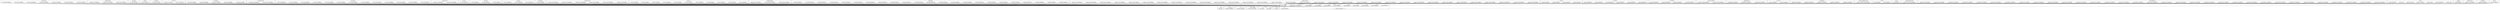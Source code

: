 digraph {
graph [overlap=false]
subgraph cluster_URI__punycode {
	label="URI::_punycode";
	"URI::_punycode::BEGIN@15";
	"URI::_punycode::BEGIN@16";
	"URI::_punycode::BEGIN@20";
	"URI::_punycode::BEGIN@18";
	"URI::_punycode::BEGIN@14";
	"URI::_punycode::BEGIN@17";
	"URI::_punycode::BEGIN@19";
}
subgraph cluster_Template_Context {
	label="Template::Context";
	"Template::Context::BEGIN@34";
	"Template::Context::BEGIN@35";
	"Template::Context::BEGIN@33";
}
subgraph cluster_Tree_Simple {
	label="Tree::Simple";
	"Tree::Simple::BEGIN@29";
}
subgraph cluster_YAML_XS {
	label="YAML::XS";
	"YAML::XS::BEGIN@101";
}
subgraph cluster_DBD_SQLite {
	label="DBD::SQLite";
	"DBD::SQLite::BEGIN@30";
}
subgraph cluster_constant {
	label="constant";
	"constant::import";
	"constant::BEGIN@4";
	"constant::BEGIN@3";
	"constant::BEGIN@25";
	"constant::BEGIN@114";
	"constant::BEGIN@29";
	"constant::BEGIN@52";
	"constant::CORE:regcomp";
	"constant::CORE:qr";
	"constant::BEGIN@2";
	"constant::__ANON__[constant.pm:142]";
	"constant::BEGIN@6";
	"constant::CORE:match";
}
subgraph cluster_IPC_Run_IO {
	label="IPC::Run::IO";
	"IPC::Run::IO::BEGIN@74";
	"IPC::Run::IO::_new_internal";
}
subgraph cluster_PPI_Document {
	label="PPI::Document";
	"PPI::Document::BEGIN@95";
	"PPI::Document::BEGIN@93";
	"PPI::Document::BEGIN@96";
	"PPI::Document::BEGIN@92";
	"PPI::Document::BEGIN@94";
}
subgraph cluster_utf8 {
	label="utf8";
	"utf8::is_utf8";
}
subgraph cluster_Tree_Simple_Visitor {
	label="Tree::Simple::Visitor";
	"Tree::Simple::Visitor::BEGIN@13";
	"Tree::Simple::Visitor::BEGIN@14";
}
subgraph cluster_Time_Seconds {
	label="Time::Seconds";
	"Time::Seconds::BEGIN@33";
	"Time::Seconds::BEGIN@23";
	"Time::Seconds::BEGIN@30";
	"Time::Seconds::BEGIN@28";
	"Time::Seconds::BEGIN@27";
	"Time::Seconds::BEGIN@32";
	"Time::Seconds::BEGIN@25";
	"Time::Seconds::BEGIN@37";
	"Time::Seconds::BEGIN@29";
	"Time::Seconds::BEGIN@31";
	"Time::Seconds::BEGIN@36";
	"Time::Seconds::BEGIN@24";
	"Time::Seconds::BEGIN@26";
}
subgraph cluster_namespace_clean {
	label="namespace::clean";
	"namespace::clean::BEGIN@168";
	"namespace::clean::BEGIN@169";
}
subgraph cluster_PPI_Lexer {
	label="PPI::Lexer";
	"PPI::Lexer::BEGIN@100";
}
subgraph cluster_File_Which {
	label="File::Which";
	"File::Which::BEGIN@18";
	"File::Which::BEGIN@16";
	"File::Which::BEGIN@17";
}
subgraph cluster_Time_Local {
	label="Time::Local";
	"Time::Local::BEGIN@28";
	"Time::Local::BEGIN@29";
	"Time::Local::BEGIN@27";
}
subgraph cluster_Encode_Alias {
	label="Encode::Alias";
	"Encode::Alias::BEGIN@6";
}
subgraph cluster_Template_Provider {
	label="Template::Provider";
	"Template::Provider::BEGIN@50";
	"Template::Provider::BEGIN@53";
	"Template::Provider::BEGIN@54";
	"Template::Provider::BEGIN@52";
	"Template::Provider::BEGIN@55";
	"Template::Provider::BEGIN@51";
}
subgraph cluster_Time_Piece {
	label="Time::Piece";
	"Time::Piece::BEGIN@35";
	"Time::Piece::BEGIN@40";
	"Time::Piece::BEGIN@41";
	"Time::Piece::BEGIN@43";
	"Time::Piece::BEGIN@38";
	"Time::Piece::BEGIN@42";
	"Time::Piece::BEGIN@39";
	"Time::Piece::BEGIN@44";
	"Time::Piece::BEGIN@37";
	"Time::Piece::BEGIN@34";
	"Time::Piece::BEGIN@36";
}
subgraph cluster_warnings_register {
	label="warnings::register";
	"warnings::register::import";
}
subgraph cluster_Internals {
	label="Internals";
	"Internals::SvREADONLY";
}
subgraph cluster_Template_Exception {
	label="Template::Exception";
	"Template::Exception::BEGIN@26";
	"Template::Exception::BEGIN@25";
	"Template::Exception::BEGIN@24";
}
subgraph cluster_XML_LibXML {
	label="XML::LibXML";
	"XML::LibXML::BEGIN@178";
	"XML::LibXML::BEGIN@21";
	"XML::LibXML::BEGIN@168";
	"XML::LibXML::BEGIN@170";
	"XML::LibXML::BEGIN@166";
	"XML::LibXML::BEGIN@22";
	"XML::LibXML::BEGIN@161";
	"XML::LibXML::BEGIN@179";
	"XML::LibXML::BEGIN@169";
	"XML::LibXML::BEGIN@235";
	"XML::LibXML::BEGIN@164";
	"XML::LibXML::BEGIN@173";
	"XML::LibXML::BEGIN@165";
	"XML::LibXML::BEGIN@177";
	"XML::LibXML::BEGIN@176";
	"XML::LibXML::BEGIN@160";
	"XML::LibXML::BEGIN@162";
	"XML::LibXML::BEGIN@174";
	"XML::LibXML::BEGIN@163";
	"XML::LibXML::BEGIN@171";
	"XML::LibXML::BEGIN@175";
	"XML::LibXML::BEGIN@167";
	"XML::LibXML::BEGIN@172";
}
subgraph cluster_File_stat {
	label="File::stat";
	"File::stat::BEGIN@143";
}
subgraph cluster_mro {
	label="mro";
	"mro::method_changed_in";
}
subgraph cluster_Template_Constants {
	label="Template::Constants";
	"Template::Constants::BEGIN@66";
	"Template::Constants::BEGIN@50";
	"Template::Constants::BEGIN@79";
	"Template::Constants::BEGIN@58";
	"Template::Constants::BEGIN@67";
	"Template::Constants::BEGIN@44";
	"Template::Constants::BEGIN@60";
	"Template::Constants::BEGIN@52";
	"Template::Constants::BEGIN@72";
	"Template::Constants::BEGIN@45";
	"Template::Constants::BEGIN@54";
	"Template::Constants::BEGIN@49";
	"Template::Constants::BEGIN@48";
	"Template::Constants::BEGIN@41";
	"Template::Constants::BEGIN@65";
	"Template::Constants::BEGIN@76";
	"Template::Constants::BEGIN@71";
	"Template::Constants::BEGIN@70";
	"Template::Constants::BEGIN@64";
	"Template::Constants::BEGIN@57";
	"Template::Constants::BEGIN@59";
	"Template::Constants::BEGIN@40";
	"Template::Constants::BEGIN@80";
	"Template::Constants::BEGIN@69";
	"Template::Constants::BEGIN@61";
	"Template::Constants::BEGIN@75";
	"Template::Constants::BEGIN@43";
	"Template::Constants::BEGIN@68";
	"Template::Constants::BEGIN@73";
	"Template::Constants::BEGIN@42";
	"Template::Constants::BEGIN@53";
	"Template::Constants::BEGIN@51";
	"Template::Constants::BEGIN@74";
}
subgraph cluster_JSON_Any {
	label="JSON::Any";
	"JSON::Any::BEGIN@23";
	"JSON::Any::BEGIN@22";
	"JSON::Any::BEGIN@25";
	"JSON::Any::BEGIN@24";
}
subgraph cluster_File_Temp {
	label="File::Temp";
	"File::Temp::BEGIN@230";
	"File::Temp::BEGIN@229";
	"File::Temp::BEGIN@217";
	"File::Temp::BEGIN@220";
	"File::Temp::BEGIN@224";
	"File::Temp::BEGIN@228";
}
subgraph cluster_Devel_Declare {
	label="Devel::Declare";
	"Devel::Declare::BEGIN@11";
	"Devel::Declare::BEGIN@10";
	"Devel::Declare::BEGIN@9";
	"Devel::Declare::BEGIN@12";
}
subgraph cluster_Data_Visitor_Callback {
	label="Data::Visitor::Callback";
	"Data::Visitor::Callback::BEGIN@21";
	"Data::Visitor::Callback::BEGIN@20";
}
subgraph cluster_JSON_Backend_XS {
	label="JSON::Backend::XS";
	"JSON::Backend::XS::BEGIN@18";
	"JSON::Backend::XS::BEGIN@11";
	"JSON::Backend::XS::BEGIN@9";
}
subgraph cluster_Data_Visitor {
	label="Data::Visitor";
	"Data::Visitor::BEGIN@25";
	"Data::Visitor::BEGIN@23";
}
subgraph cluster_KiokuDB_Entry {
	label="KiokuDB::Entry";
	"KiokuDB::Entry::BEGIN@199";
	"KiokuDB::Entry::BEGIN@202";
	"KiokuDB::Entry::BEGIN@198";
	"KiokuDB::Entry::BEGIN@201";
	"KiokuDB::Entry::BEGIN@196";
}
subgraph cluster_Hash_Util_FieldHash_Compat {
	label="Hash::Util::FieldHash::Compat";
	"Hash::Util::FieldHash::Compat::BEGIN@8";
}
subgraph cluster_PPI_Util {
	label="PPI::Util";
	"PPI::Util::BEGIN@22";
	"PPI::Util::BEGIN@18";
}
subgraph cluster_Encode {
	label="Encode";
	"Encode::BEGIN@8";
}
subgraph cluster_Class_MOP_Method_Meta {
	label="Class::MOP::Method::Meta";
	"Class::MOP::Method::Meta::BEGIN@16";
}
subgraph cluster_XML_LibXML_Error {
	label="XML::LibXML::Error";
	"XML::LibXML::Error::BEGIN@45";
	"XML::LibXML::Error::BEGIN@56";
	"XML::LibXML::Error::BEGIN@63";
	"XML::LibXML::Error::BEGIN@57";
	"XML::LibXML::Error::BEGIN@40";
	"XML::LibXML::Error::BEGIN@49";
	"XML::LibXML::Error::BEGIN@42";
	"XML::LibXML::Error::BEGIN@41";
	"XML::LibXML::Error::BEGIN@53";
	"XML::LibXML::Error::BEGIN@36";
	"XML::LibXML::Error::BEGIN@34";
	"XML::LibXML::Error::BEGIN@60";
	"XML::LibXML::Error::BEGIN@50";
	"XML::LibXML::Error::BEGIN@61";
	"XML::LibXML::Error::BEGIN@35";
	"XML::LibXML::Error::BEGIN@51";
	"XML::LibXML::Error::BEGIN@59";
	"XML::LibXML::Error::BEGIN@47";
	"XML::LibXML::Error::BEGIN@48";
	"XML::LibXML::Error::BEGIN@55";
	"XML::LibXML::Error::BEGIN@43";
	"XML::LibXML::Error::BEGIN@37";
	"XML::LibXML::Error::BEGIN@65";
	"XML::LibXML::Error::BEGIN@66";
	"XML::LibXML::Error::BEGIN@58";
	"XML::LibXML::Error::BEGIN@64";
	"XML::LibXML::Error::BEGIN@52";
	"XML::LibXML::Error::BEGIN@44";
	"XML::LibXML::Error::BEGIN@67";
	"XML::LibXML::Error::BEGIN@62";
	"XML::LibXML::Error::BEGIN@54";
	"XML::LibXML::Error::BEGIN@39";
	"XML::LibXML::Error::BEGIN@46";
}
subgraph cluster_IPC_Run {
	label="IPC::Run";
	"IPC::Run::reap_nb";
	"IPC::Run::_search_path";
	"IPC::Run::_select_loop";
	"IPC::Run::start";
	"IPC::Run::harness";
	"IPC::Run::BEGIN@1063";
	"IPC::Run::BEGIN@1061";
}
subgraph cluster_KiokuDB {
	label="KiokuDB";
	"KiokuDB::BEGIN@8";
}
subgraph cluster_vars {
	label="vars";
	"vars::import";
}
subgraph cluster_Template_Service {
	label="Template::Service";
	"Template::Service::BEGIN@31";
}
subgraph cluster_strict {
	label="strict";
	"strict::unimport";
	"strict::import";
}
subgraph cluster_KiokuDB_Util {
	label="KiokuDB::Util";
	"KiokuDB::Util::BEGIN@168";
}
"File::stat::BEGIN@143" -> "constant::BEGIN@4";
"File::stat::BEGIN@143" -> "constant::BEGIN@6";
"constant::import" -> "constant::CORE:match";
"File::stat::BEGIN@143" -> "constant::BEGIN@114";
"File::stat::BEGIN@143" -> "constant::BEGIN@29";
"Time::Piece::BEGIN@40" -> "constant::import";
"XML::LibXML::BEGIN@21" -> "constant::import";
"Template::Constants::BEGIN@50" -> "constant::import";
"File::stat::BEGIN@143" -> "constant::import";
"Tree::Simple::Visitor::BEGIN@14" -> "constant::import";
"Template::Constants::BEGIN@44" -> "constant::import";
"URI::_punycode::BEGIN@16" -> "constant::import";
"Template::Constants::BEGIN@60" -> "constant::import";
"File::Temp::BEGIN@229" -> "constant::import";
"Template::Constants::BEGIN@52" -> "constant::import";
"Time::Piece::BEGIN@34" -> "constant::import";
"Time::Seconds::BEGIN@29" -> "constant::import";
"Time::Seconds::BEGIN@36" -> "constant::import";
"Time::Piece::BEGIN@35" -> "constant::import";
"XML::LibXML::BEGIN@164" -> "constant::import";
"Time::Seconds::BEGIN@30" -> "constant::import";
"Time::Piece::BEGIN@38" -> "constant::import";
"XML::LibXML::BEGIN@176" -> "constant::import";
"Template::Constants::BEGIN@54" -> "constant::import";
"File::Temp::BEGIN@228" -> "constant::import";
"XML::LibXML::BEGIN@162" -> "constant::import";
"Time::Seconds::BEGIN@27" -> "constant::import";
"Time::Seconds::BEGIN@32" -> "constant::import";
"KiokuDB::BEGIN@8" -> "constant::import";
"XML::LibXML::Error::BEGIN@50" -> "constant::import";
"Template::Provider::BEGIN@54" -> "constant::import";
"Time::Seconds::BEGIN@25" -> "constant::import";
"Template::Constants::BEGIN@49" -> "constant::import";
"XML::LibXML::Error::BEGIN@61" -> "constant::import";
"XML::LibXML::Error::BEGIN@35" -> "constant::import";
"Template::Constants::BEGIN@41" -> "constant::import";
"Time::Local::BEGIN@27" -> "constant::import";
"PPI::Document::BEGIN@92" -> "constant::import";
"Devel::Declare::BEGIN@9" -> "constant::import";
"Template::Constants::BEGIN@71" -> "constant::import";
"JSON::Backend::XS::BEGIN@9" -> "constant::import";
"XML::LibXML::Error::BEGIN@43" -> "constant::import";
"XML::LibXML::Error::BEGIN@55" -> "constant::import";
"XML::LibXML::BEGIN@179" -> "constant::import";
"Data::Visitor::Callback::BEGIN@21" -> "constant::import";
"Template::Exception::BEGIN@24" -> "constant::import";
"Template::Constants::BEGIN@64" -> "constant::import";
"XML::LibXML::Error::BEGIN@66" -> "constant::import";
"Template::Constants::BEGIN@57" -> "constant::import";
"Template::Constants::BEGIN@59" -> "constant::import";
"URI::_punycode::BEGIN@15" -> "constant::import";
"XML::LibXML::Error::BEGIN@64" -> "constant::import";
"PPI::Document::BEGIN@96" -> "constant::import";
"File::Which::BEGIN@17" -> "constant::import";
"XML::LibXML::BEGIN@174" -> "constant::import";
"JSON::Backend::XS::BEGIN@18" -> "constant::import";
"URI::_punycode::BEGIN@20" -> "constant::import";
"XML::LibXML::Error::BEGIN@39" -> "constant::import";
"Time::Seconds::BEGIN@24" -> "constant::import";
"XML::LibXML::Error::BEGIN@45" -> "constant::import";
"File::Temp::BEGIN@230" -> "constant::import";
"Devel::Declare::BEGIN@11" -> "constant::import";
"Time::Piece::BEGIN@43" -> "constant::import";
"URI::_punycode::BEGIN@19" -> "constant::import";
"Template::Constants::BEGIN@67" -> "constant::import";
"XML::LibXML::Error::BEGIN@57" -> "constant::import";
"PPI::Lexer::BEGIN@100" -> "constant::import";
"XML::LibXML::Error::BEGIN@40" -> "constant::import";
"XML::LibXML::Error::BEGIN@49" -> "constant::import";
"XML::LibXML::Error::BEGIN@42" -> "constant::import";
"Template::Constants::BEGIN@72" -> "constant::import";
"Time::Local::BEGIN@28" -> "constant::import";
"XML::LibXML::Error::BEGIN@53" -> "constant::import";
"KiokuDB::Entry::BEGIN@196" -> "constant::import";
"XML::LibXML::BEGIN@160" -> "constant::import";
"namespace::clean::BEGIN@169" -> "constant::import";
"Time::Piece::BEGIN@44" -> "constant::import";
"Template::Context::BEGIN@34" -> "constant::import";
"XML::LibXML::BEGIN@171" -> "constant::import";
"XML::LibXML::BEGIN@175" -> "constant::import";
"KiokuDB::Entry::BEGIN@198" -> "constant::import";
"Template::Provider::BEGIN@51" -> "constant::import";
"Template::Constants::BEGIN@65" -> "constant::import";
"XML::LibXML::Error::BEGIN@59" -> "constant::import";
"Template::Constants::BEGIN@76" -> "constant::import";
"XML::LibXML::Error::BEGIN@47" -> "constant::import";
"Template::Constants::BEGIN@70" -> "constant::import";
"Time::Piece::BEGIN@37" -> "constant::import";
"Template::Constants::BEGIN@40" -> "constant::import";
"Template::Constants::BEGIN@69" -> "constant::import";
"XML::LibXML::BEGIN@173" -> "constant::import";
"KiokuDB::Entry::BEGIN@202" -> "constant::import";
"XML::LibXML::BEGIN@177" -> "constant::import";
"XML::LibXML::Error::BEGIN@52" -> "constant::import";
"Template::Constants::BEGIN@61" -> "constant::import";
"XML::LibXML::Error::BEGIN@67" -> "constant::import";
"XML::LibXML::Error::BEGIN@62" -> "constant::import";
"XML::LibXML::BEGIN@167" -> "constant::import";
"Template::Constants::BEGIN@42" -> "constant::import";
"Template::Constants::BEGIN@53" -> "constant::import";
"Template::Constants::BEGIN@74" -> "constant::import";
"PPI::Document::BEGIN@94" -> "constant::import";
"Tree::Simple::Visitor::BEGIN@13" -> "constant::import";
"XML::LibXML::BEGIN@178" -> "constant::import";
"Time::Piece::BEGIN@41" -> "constant::import";
"File::Which::BEGIN@18" -> "constant::import";
"Time::Seconds::BEGIN@28" -> "constant::import";
"Template::Constants::BEGIN@58" -> "constant::import";
"Time::Piece::BEGIN@39" -> "constant::import";
"Tree::Simple::BEGIN@29" -> "constant::import";
"Template::Provider::BEGIN@53" -> "constant::import";
"Template::Context::BEGIN@35" -> "constant::import";
"JSON::Any::BEGIN@22" -> "constant::import";
"KiokuDB::Entry::BEGIN@201" -> "constant::import";
"URI::_punycode::BEGIN@17" -> "constant::import";
"XML::LibXML::BEGIN@169" -> "constant::import";
"Template::Constants::BEGIN@45" -> "constant::import";
"XML::LibXML::Error::BEGIN@41" -> "constant::import";
"XML::LibXML::BEGIN@165" -> "constant::import";
"XML::LibXML::Error::BEGIN@36" -> "constant::import";
"PPI::Util::BEGIN@22" -> "constant::import";
"XML::LibXML::BEGIN@163" -> "constant::import";
"PPI::Util::BEGIN@18" -> "constant::import";
"XML::LibXML::Error::BEGIN@34" -> "constant::import";
"Class::MOP::Method::Meta::BEGIN@16" -> "constant::import";
"Template::Constants::BEGIN@48" -> "constant::import";
"XML::LibXML::Error::BEGIN@51" -> "constant::import";
"Time::Seconds::BEGIN@26" -> "constant::import";
"XML::LibXML::BEGIN@168" -> "constant::import";
"JSON::Any::BEGIN@24" -> "constant::import";
"URI::_punycode::BEGIN@14" -> "constant::import";
"Hash::Util::FieldHash::Compat::BEGIN@8" -> "constant::import";
"XML::LibXML::Error::BEGIN@37" -> "constant::import";
"XML::LibXML::Error::BEGIN@65" -> "constant::import";
"XML::LibXML::BEGIN@161" -> "constant::import";
"XML::LibXML::BEGIN@22" -> "constant::import";
"Time::Seconds::BEGIN@31" -> "constant::import";
"XML::LibXML::BEGIN@235" -> "constant::import";
"Template::Service::BEGIN@31" -> "constant::import";
"XML::LibXML::Error::BEGIN@44" -> "constant::import";
"Template::Context::BEGIN@33" -> "constant::import";
"Template::Constants::BEGIN@43" -> "constant::import";
"Devel::Declare::BEGIN@10" -> "constant::import";
"Template::Constants::BEGIN@51" -> "constant::import";
"XML::LibXML::Error::BEGIN@54" -> "constant::import";
"XML::LibXML::Error::BEGIN@46" -> "constant::import";
"XML::LibXML::Error::BEGIN@56" -> "constant::import";
"Time::Seconds::BEGIN@23" -> "constant::import";
"Template::Constants::BEGIN@66" -> "constant::import";
"Template::Exception::BEGIN@25" -> "constant::import";
"Template::Constants::BEGIN@79" -> "constant::import";
"Devel::Declare::BEGIN@12" -> "constant::import";
"Time::Piece::BEGIN@42" -> "constant::import";
"XML::LibXML::Error::BEGIN@63" -> "constant::import";
"XML::LibXML::BEGIN@170" -> "constant::import";
"Template::Exception::BEGIN@26" -> "constant::import";
"PPI::Document::BEGIN@95" -> "constant::import";
"XML::LibXML::BEGIN@166" -> "constant::import";
"Encode::Alias::BEGIN@6" -> "constant::import";
"URI::_punycode::BEGIN@18" -> "constant::import";
"File::Temp::BEGIN@220" -> "constant::import";
"XML::LibXML::Error::BEGIN@60" -> "constant::import";
"KiokuDB::Entry::BEGIN@199" -> "constant::import";
"JSON::Backend::XS::BEGIN@11" -> "constant::import";
"XML::LibXML::BEGIN@172" -> "constant::import";
"Time::Seconds::BEGIN@33" -> "constant::import";
"namespace::clean::BEGIN@168" -> "constant::import";
"Template::Provider::BEGIN@52" -> "constant::import";
"Encode::BEGIN@8" -> "constant::import";
"File::Temp::BEGIN@224" -> "constant::import";
"JSON::Any::BEGIN@25" -> "constant::import";
"XML::LibXML::Error::BEGIN@48" -> "constant::import";
"Template::Provider::BEGIN@50" -> "constant::import";
"DBD::SQLite::BEGIN@30" -> "constant::import";
"File::Temp::BEGIN@217" -> "constant::import";
"PPI::Document::BEGIN@93" -> "constant::import";
"Time::Local::BEGIN@29" -> "constant::import";
"File::Which::BEGIN@16" -> "constant::import";
"Data::Visitor::BEGIN@23" -> "constant::import";
"Time::Piece::BEGIN@36" -> "constant::import";
"XML::LibXML::Error::BEGIN@58" -> "constant::import";
"Template::Constants::BEGIN@80" -> "constant::import";
"Data::Visitor::BEGIN@25" -> "constant::import";
"Template::Provider::BEGIN@55" -> "constant::import";
"Template::Constants::BEGIN@75" -> "constant::import";
"IPC::Run::BEGIN@1061" -> "constant::import";
"Data::Visitor::Callback::BEGIN@20" -> "constant::import";
"YAML::XS::BEGIN@101" -> "constant::import";
"Template::Constants::BEGIN@68" -> "constant::import";
"JSON::Any::BEGIN@23" -> "constant::import";
"Template::Constants::BEGIN@73" -> "constant::import";
"KiokuDB::Util::BEGIN@168" -> "constant::import";
"Time::Seconds::BEGIN@37" -> "constant::import";
"constant::BEGIN@3" -> "strict::import";
"constant::import" -> "constant::CORE:regcomp";
"File::stat::BEGIN@143" -> "constant::CORE:regcomp";
"constant::import" -> "mro::method_changed_in";
"File::stat::BEGIN@143" -> "constant::BEGIN@25";
"constant::BEGIN@4" -> "warnings::register::import";
"constant::BEGIN@52" -> "strict::unimport";
"constant::BEGIN@114" -> "strict::unimport";
"constant::BEGIN@29" -> "strict::unimport";
"constant::BEGIN@6" -> "vars::import";
"File::stat::BEGIN@143" -> "constant::BEGIN@3";
"File::stat::BEGIN@143" -> "constant::CORE:qr";
"constant::import" -> "Internals::SvREADONLY";
"IPC::Run::reap_nb" -> "constant::__ANON__[constant.pm:142]";
"IPC::Run::_search_path" -> "constant::__ANON__[constant.pm:142]";
"IPC::Run::IO::BEGIN@74" -> "constant::__ANON__[constant.pm:142]";
"IPC::Run::IO::_new_internal" -> "constant::__ANON__[constant.pm:142]";
"IPC::Run::_select_loop" -> "constant::__ANON__[constant.pm:142]";
"IPC::Run::start" -> "constant::__ANON__[constant.pm:142]";
"IPC::Run::harness" -> "constant::__ANON__[constant.pm:142]";
"IPC::Run::BEGIN@1063" -> "constant::__ANON__[constant.pm:142]";
"constant::import" -> "utf8::is_utf8";
"File::stat::BEGIN@143" -> "constant::BEGIN@52";
"File::stat::BEGIN@143" -> "constant::BEGIN@2";
}
